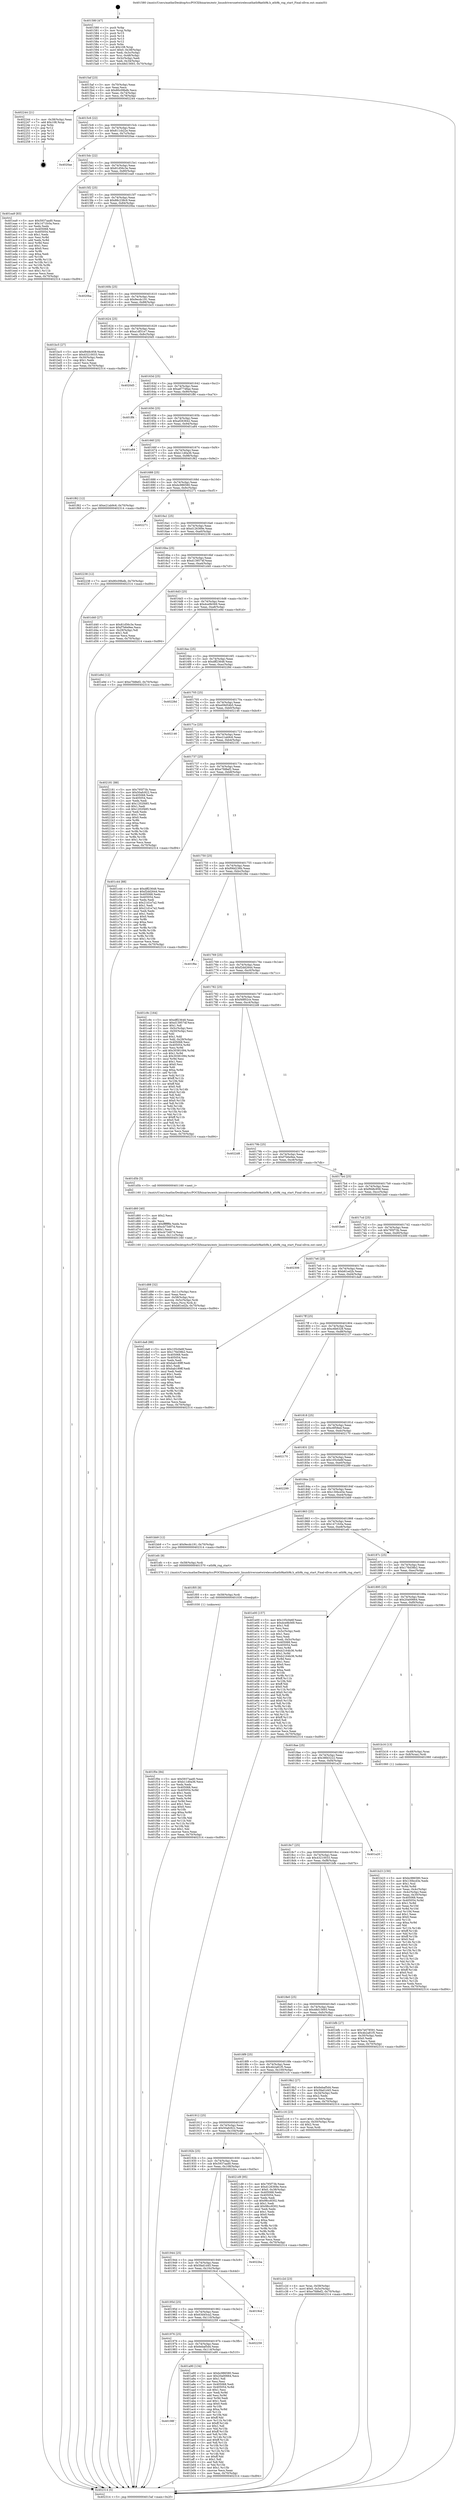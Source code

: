digraph "0x401580" {
  label = "0x401580 (/mnt/c/Users/mathe/Desktop/tcc/POCII/binaries/extr_linuxdriversnetwirelessathath9kath9k.h_ath9k_rng_start_Final-ollvm.out::main(0))"
  labelloc = "t"
  node[shape=record]

  Entry [label="",width=0.3,height=0.3,shape=circle,fillcolor=black,style=filled]
  "0x4015af" [label="{
     0x4015af [23]\l
     | [instrs]\l
     &nbsp;&nbsp;0x4015af \<+3\>: mov -0x70(%rbp),%eax\l
     &nbsp;&nbsp;0x4015b2 \<+2\>: mov %eax,%ecx\l
     &nbsp;&nbsp;0x4015b4 \<+6\>: sub $0x80c09bdb,%ecx\l
     &nbsp;&nbsp;0x4015ba \<+3\>: mov %eax,-0x74(%rbp)\l
     &nbsp;&nbsp;0x4015bd \<+3\>: mov %ecx,-0x78(%rbp)\l
     &nbsp;&nbsp;0x4015c0 \<+6\>: je 0000000000402244 \<main+0xcc4\>\l
  }"]
  "0x402244" [label="{
     0x402244 [21]\l
     | [instrs]\l
     &nbsp;&nbsp;0x402244 \<+3\>: mov -0x38(%rbp),%eax\l
     &nbsp;&nbsp;0x402247 \<+7\>: add $0x108,%rsp\l
     &nbsp;&nbsp;0x40224e \<+1\>: pop %rbx\l
     &nbsp;&nbsp;0x40224f \<+2\>: pop %r12\l
     &nbsp;&nbsp;0x402251 \<+2\>: pop %r13\l
     &nbsp;&nbsp;0x402253 \<+2\>: pop %r14\l
     &nbsp;&nbsp;0x402255 \<+2\>: pop %r15\l
     &nbsp;&nbsp;0x402257 \<+1\>: pop %rbp\l
     &nbsp;&nbsp;0x402258 \<+1\>: ret\l
  }"]
  "0x4015c6" [label="{
     0x4015c6 [22]\l
     | [instrs]\l
     &nbsp;&nbsp;0x4015c6 \<+5\>: jmp 00000000004015cb \<main+0x4b\>\l
     &nbsp;&nbsp;0x4015cb \<+3\>: mov -0x74(%rbp),%eax\l
     &nbsp;&nbsp;0x4015ce \<+5\>: sub $0x811cb22e,%eax\l
     &nbsp;&nbsp;0x4015d3 \<+3\>: mov %eax,-0x7c(%rbp)\l
     &nbsp;&nbsp;0x4015d6 \<+6\>: je 00000000004020ae \<main+0xb2e\>\l
  }"]
  Exit [label="",width=0.3,height=0.3,shape=circle,fillcolor=black,style=filled,peripheries=2]
  "0x4020ae" [label="{
     0x4020ae\l
  }", style=dashed]
  "0x4015dc" [label="{
     0x4015dc [22]\l
     | [instrs]\l
     &nbsp;&nbsp;0x4015dc \<+5\>: jmp 00000000004015e1 \<main+0x61\>\l
     &nbsp;&nbsp;0x4015e1 \<+3\>: mov -0x74(%rbp),%eax\l
     &nbsp;&nbsp;0x4015e4 \<+5\>: sub $0x81d56c3e,%eax\l
     &nbsp;&nbsp;0x4015e9 \<+3\>: mov %eax,-0x80(%rbp)\l
     &nbsp;&nbsp;0x4015ec \<+6\>: je 0000000000401ea9 \<main+0x929\>\l
  }"]
  "0x401f0e" [label="{
     0x401f0e [84]\l
     | [instrs]\l
     &nbsp;&nbsp;0x401f0e \<+5\>: mov $0x5937aad0,%eax\l
     &nbsp;&nbsp;0x401f13 \<+5\>: mov $0xb11d0a36,%ecx\l
     &nbsp;&nbsp;0x401f18 \<+2\>: xor %edx,%edx\l
     &nbsp;&nbsp;0x401f1a \<+7\>: mov 0x405068,%esi\l
     &nbsp;&nbsp;0x401f21 \<+8\>: mov 0x405054,%r8d\l
     &nbsp;&nbsp;0x401f29 \<+3\>: sub $0x1,%edx\l
     &nbsp;&nbsp;0x401f2c \<+3\>: mov %esi,%r9d\l
     &nbsp;&nbsp;0x401f2f \<+3\>: add %edx,%r9d\l
     &nbsp;&nbsp;0x401f32 \<+4\>: imul %r9d,%esi\l
     &nbsp;&nbsp;0x401f36 \<+3\>: and $0x1,%esi\l
     &nbsp;&nbsp;0x401f39 \<+3\>: cmp $0x0,%esi\l
     &nbsp;&nbsp;0x401f3c \<+4\>: sete %r10b\l
     &nbsp;&nbsp;0x401f40 \<+4\>: cmp $0xa,%r8d\l
     &nbsp;&nbsp;0x401f44 \<+4\>: setl %r11b\l
     &nbsp;&nbsp;0x401f48 \<+3\>: mov %r10b,%bl\l
     &nbsp;&nbsp;0x401f4b \<+3\>: and %r11b,%bl\l
     &nbsp;&nbsp;0x401f4e \<+3\>: xor %r11b,%r10b\l
     &nbsp;&nbsp;0x401f51 \<+3\>: or %r10b,%bl\l
     &nbsp;&nbsp;0x401f54 \<+3\>: test $0x1,%bl\l
     &nbsp;&nbsp;0x401f57 \<+3\>: cmovne %ecx,%eax\l
     &nbsp;&nbsp;0x401f5a \<+3\>: mov %eax,-0x70(%rbp)\l
     &nbsp;&nbsp;0x401f5d \<+5\>: jmp 0000000000402314 \<main+0xd94\>\l
  }"]
  "0x401ea9" [label="{
     0x401ea9 [83]\l
     | [instrs]\l
     &nbsp;&nbsp;0x401ea9 \<+5\>: mov $0x5937aad0,%eax\l
     &nbsp;&nbsp;0x401eae \<+5\>: mov $0x1471fc0a,%ecx\l
     &nbsp;&nbsp;0x401eb3 \<+2\>: xor %edx,%edx\l
     &nbsp;&nbsp;0x401eb5 \<+7\>: mov 0x405068,%esi\l
     &nbsp;&nbsp;0x401ebc \<+7\>: mov 0x405054,%edi\l
     &nbsp;&nbsp;0x401ec3 \<+3\>: sub $0x1,%edx\l
     &nbsp;&nbsp;0x401ec6 \<+3\>: mov %esi,%r8d\l
     &nbsp;&nbsp;0x401ec9 \<+3\>: add %edx,%r8d\l
     &nbsp;&nbsp;0x401ecc \<+4\>: imul %r8d,%esi\l
     &nbsp;&nbsp;0x401ed0 \<+3\>: and $0x1,%esi\l
     &nbsp;&nbsp;0x401ed3 \<+3\>: cmp $0x0,%esi\l
     &nbsp;&nbsp;0x401ed6 \<+4\>: sete %r9b\l
     &nbsp;&nbsp;0x401eda \<+3\>: cmp $0xa,%edi\l
     &nbsp;&nbsp;0x401edd \<+4\>: setl %r10b\l
     &nbsp;&nbsp;0x401ee1 \<+3\>: mov %r9b,%r11b\l
     &nbsp;&nbsp;0x401ee4 \<+3\>: and %r10b,%r11b\l
     &nbsp;&nbsp;0x401ee7 \<+3\>: xor %r10b,%r9b\l
     &nbsp;&nbsp;0x401eea \<+3\>: or %r9b,%r11b\l
     &nbsp;&nbsp;0x401eed \<+4\>: test $0x1,%r11b\l
     &nbsp;&nbsp;0x401ef1 \<+3\>: cmovne %ecx,%eax\l
     &nbsp;&nbsp;0x401ef4 \<+3\>: mov %eax,-0x70(%rbp)\l
     &nbsp;&nbsp;0x401ef7 \<+5\>: jmp 0000000000402314 \<main+0xd94\>\l
  }"]
  "0x4015f2" [label="{
     0x4015f2 [25]\l
     | [instrs]\l
     &nbsp;&nbsp;0x4015f2 \<+5\>: jmp 00000000004015f7 \<main+0x77\>\l
     &nbsp;&nbsp;0x4015f7 \<+3\>: mov -0x74(%rbp),%eax\l
     &nbsp;&nbsp;0x4015fa \<+5\>: sub $0x88c238c9,%eax\l
     &nbsp;&nbsp;0x4015ff \<+6\>: mov %eax,-0x84(%rbp)\l
     &nbsp;&nbsp;0x401605 \<+6\>: je 00000000004020ba \<main+0xb3a\>\l
  }"]
  "0x401f05" [label="{
     0x401f05 [9]\l
     | [instrs]\l
     &nbsp;&nbsp;0x401f05 \<+4\>: mov -0x58(%rbp),%rdi\l
     &nbsp;&nbsp;0x401f09 \<+5\>: call 0000000000401030 \<free@plt\>\l
     | [calls]\l
     &nbsp;&nbsp;0x401030 \{1\} (unknown)\l
  }"]
  "0x4020ba" [label="{
     0x4020ba\l
  }", style=dashed]
  "0x40160b" [label="{
     0x40160b [25]\l
     | [instrs]\l
     &nbsp;&nbsp;0x40160b \<+5\>: jmp 0000000000401610 \<main+0x90\>\l
     &nbsp;&nbsp;0x401610 \<+3\>: mov -0x74(%rbp),%eax\l
     &nbsp;&nbsp;0x401613 \<+5\>: sub $0x9ecdc191,%eax\l
     &nbsp;&nbsp;0x401618 \<+6\>: mov %eax,-0x88(%rbp)\l
     &nbsp;&nbsp;0x40161e \<+6\>: je 0000000000401bc5 \<main+0x645\>\l
  }"]
  "0x401d88" [label="{
     0x401d88 [32]\l
     | [instrs]\l
     &nbsp;&nbsp;0x401d88 \<+6\>: mov -0x11c(%rbp),%ecx\l
     &nbsp;&nbsp;0x401d8e \<+3\>: imul %eax,%ecx\l
     &nbsp;&nbsp;0x401d91 \<+4\>: mov -0x58(%rbp),%rsi\l
     &nbsp;&nbsp;0x401d95 \<+4\>: movslq -0x5c(%rbp),%rdi\l
     &nbsp;&nbsp;0x401d99 \<+3\>: mov %ecx,(%rsi,%rdi,4)\l
     &nbsp;&nbsp;0x401d9c \<+7\>: movl $0xb81ed2b,-0x70(%rbp)\l
     &nbsp;&nbsp;0x401da3 \<+5\>: jmp 0000000000402314 \<main+0xd94\>\l
  }"]
  "0x401bc5" [label="{
     0x401bc5 [27]\l
     | [instrs]\l
     &nbsp;&nbsp;0x401bc5 \<+5\>: mov $0xf948c958,%eax\l
     &nbsp;&nbsp;0x401bca \<+5\>: mov $0x43210033,%ecx\l
     &nbsp;&nbsp;0x401bcf \<+3\>: mov -0x30(%rbp),%edx\l
     &nbsp;&nbsp;0x401bd2 \<+3\>: cmp $0x1,%edx\l
     &nbsp;&nbsp;0x401bd5 \<+3\>: cmovl %ecx,%eax\l
     &nbsp;&nbsp;0x401bd8 \<+3\>: mov %eax,-0x70(%rbp)\l
     &nbsp;&nbsp;0x401bdb \<+5\>: jmp 0000000000402314 \<main+0xd94\>\l
  }"]
  "0x401624" [label="{
     0x401624 [25]\l
     | [instrs]\l
     &nbsp;&nbsp;0x401624 \<+5\>: jmp 0000000000401629 \<main+0xa9\>\l
     &nbsp;&nbsp;0x401629 \<+3\>: mov -0x74(%rbp),%eax\l
     &nbsp;&nbsp;0x40162c \<+5\>: sub $0xa1df31e7,%eax\l
     &nbsp;&nbsp;0x401631 \<+6\>: mov %eax,-0x8c(%rbp)\l
     &nbsp;&nbsp;0x401637 \<+6\>: je 00000000004020d5 \<main+0xb55\>\l
  }"]
  "0x401d60" [label="{
     0x401d60 [40]\l
     | [instrs]\l
     &nbsp;&nbsp;0x401d60 \<+5\>: mov $0x2,%ecx\l
     &nbsp;&nbsp;0x401d65 \<+1\>: cltd\l
     &nbsp;&nbsp;0x401d66 \<+2\>: idiv %ecx\l
     &nbsp;&nbsp;0x401d68 \<+6\>: imul $0xfffffffe,%edx,%ecx\l
     &nbsp;&nbsp;0x401d6e \<+6\>: sub $0xcb73d07d,%ecx\l
     &nbsp;&nbsp;0x401d74 \<+3\>: add $0x1,%ecx\l
     &nbsp;&nbsp;0x401d77 \<+6\>: add $0xcb73d07d,%ecx\l
     &nbsp;&nbsp;0x401d7d \<+6\>: mov %ecx,-0x11c(%rbp)\l
     &nbsp;&nbsp;0x401d83 \<+5\>: call 0000000000401160 \<next_i\>\l
     | [calls]\l
     &nbsp;&nbsp;0x401160 \{1\} (/mnt/c/Users/mathe/Desktop/tcc/POCII/binaries/extr_linuxdriversnetwirelessathath9kath9k.h_ath9k_rng_start_Final-ollvm.out::next_i)\l
  }"]
  "0x4020d5" [label="{
     0x4020d5\l
  }", style=dashed]
  "0x40163d" [label="{
     0x40163d [25]\l
     | [instrs]\l
     &nbsp;&nbsp;0x40163d \<+5\>: jmp 0000000000401642 \<main+0xc2\>\l
     &nbsp;&nbsp;0x401642 \<+3\>: mov -0x74(%rbp),%eax\l
     &nbsp;&nbsp;0x401645 \<+5\>: sub $0xa87748ae,%eax\l
     &nbsp;&nbsp;0x40164a \<+6\>: mov %eax,-0x90(%rbp)\l
     &nbsp;&nbsp;0x401650 \<+6\>: je 0000000000401ff4 \<main+0xa74\>\l
  }"]
  "0x401c2d" [label="{
     0x401c2d [23]\l
     | [instrs]\l
     &nbsp;&nbsp;0x401c2d \<+4\>: mov %rax,-0x58(%rbp)\l
     &nbsp;&nbsp;0x401c31 \<+7\>: movl $0x0,-0x5c(%rbp)\l
     &nbsp;&nbsp;0x401c38 \<+7\>: movl $0xe7fd8ef2,-0x70(%rbp)\l
     &nbsp;&nbsp;0x401c3f \<+5\>: jmp 0000000000402314 \<main+0xd94\>\l
  }"]
  "0x401ff4" [label="{
     0x401ff4\l
  }", style=dashed]
  "0x401656" [label="{
     0x401656 [25]\l
     | [instrs]\l
     &nbsp;&nbsp;0x401656 \<+5\>: jmp 000000000040165b \<main+0xdb\>\l
     &nbsp;&nbsp;0x40165b \<+3\>: mov -0x74(%rbp),%eax\l
     &nbsp;&nbsp;0x40165e \<+5\>: sub $0xaf263642,%eax\l
     &nbsp;&nbsp;0x401663 \<+6\>: mov %eax,-0x94(%rbp)\l
     &nbsp;&nbsp;0x401669 \<+6\>: je 0000000000401a84 \<main+0x504\>\l
  }"]
  "0x401b23" [label="{
     0x401b23 [150]\l
     | [instrs]\l
     &nbsp;&nbsp;0x401b23 \<+5\>: mov $0xbc986580,%ecx\l
     &nbsp;&nbsp;0x401b28 \<+5\>: mov $0x130bcd3e,%edx\l
     &nbsp;&nbsp;0x401b2d \<+3\>: mov $0x1,%sil\l
     &nbsp;&nbsp;0x401b30 \<+3\>: xor %r8d,%r8d\l
     &nbsp;&nbsp;0x401b33 \<+3\>: mov %eax,-0x4c(%rbp)\l
     &nbsp;&nbsp;0x401b36 \<+3\>: mov -0x4c(%rbp),%eax\l
     &nbsp;&nbsp;0x401b39 \<+3\>: mov %eax,-0x30(%rbp)\l
     &nbsp;&nbsp;0x401b3c \<+7\>: mov 0x405068,%eax\l
     &nbsp;&nbsp;0x401b43 \<+8\>: mov 0x405054,%r9d\l
     &nbsp;&nbsp;0x401b4b \<+4\>: sub $0x1,%r8d\l
     &nbsp;&nbsp;0x401b4f \<+3\>: mov %eax,%r10d\l
     &nbsp;&nbsp;0x401b52 \<+3\>: add %r8d,%r10d\l
     &nbsp;&nbsp;0x401b55 \<+4\>: imul %r10d,%eax\l
     &nbsp;&nbsp;0x401b59 \<+3\>: and $0x1,%eax\l
     &nbsp;&nbsp;0x401b5c \<+3\>: cmp $0x0,%eax\l
     &nbsp;&nbsp;0x401b5f \<+4\>: sete %r11b\l
     &nbsp;&nbsp;0x401b63 \<+4\>: cmp $0xa,%r9d\l
     &nbsp;&nbsp;0x401b67 \<+3\>: setl %bl\l
     &nbsp;&nbsp;0x401b6a \<+3\>: mov %r11b,%r14b\l
     &nbsp;&nbsp;0x401b6d \<+4\>: xor $0xff,%r14b\l
     &nbsp;&nbsp;0x401b71 \<+3\>: mov %bl,%r15b\l
     &nbsp;&nbsp;0x401b74 \<+4\>: xor $0xff,%r15b\l
     &nbsp;&nbsp;0x401b78 \<+4\>: xor $0x0,%sil\l
     &nbsp;&nbsp;0x401b7c \<+3\>: mov %r14b,%r12b\l
     &nbsp;&nbsp;0x401b7f \<+4\>: and $0x0,%r12b\l
     &nbsp;&nbsp;0x401b83 \<+3\>: and %sil,%r11b\l
     &nbsp;&nbsp;0x401b86 \<+3\>: mov %r15b,%r13b\l
     &nbsp;&nbsp;0x401b89 \<+4\>: and $0x0,%r13b\l
     &nbsp;&nbsp;0x401b8d \<+3\>: and %sil,%bl\l
     &nbsp;&nbsp;0x401b90 \<+3\>: or %r11b,%r12b\l
     &nbsp;&nbsp;0x401b93 \<+3\>: or %bl,%r13b\l
     &nbsp;&nbsp;0x401b96 \<+3\>: xor %r13b,%r12b\l
     &nbsp;&nbsp;0x401b99 \<+3\>: or %r15b,%r14b\l
     &nbsp;&nbsp;0x401b9c \<+4\>: xor $0xff,%r14b\l
     &nbsp;&nbsp;0x401ba0 \<+4\>: or $0x0,%sil\l
     &nbsp;&nbsp;0x401ba4 \<+3\>: and %sil,%r14b\l
     &nbsp;&nbsp;0x401ba7 \<+3\>: or %r14b,%r12b\l
     &nbsp;&nbsp;0x401baa \<+4\>: test $0x1,%r12b\l
     &nbsp;&nbsp;0x401bae \<+3\>: cmovne %edx,%ecx\l
     &nbsp;&nbsp;0x401bb1 \<+3\>: mov %ecx,-0x70(%rbp)\l
     &nbsp;&nbsp;0x401bb4 \<+5\>: jmp 0000000000402314 \<main+0xd94\>\l
  }"]
  "0x401a84" [label="{
     0x401a84\l
  }", style=dashed]
  "0x40166f" [label="{
     0x40166f [25]\l
     | [instrs]\l
     &nbsp;&nbsp;0x40166f \<+5\>: jmp 0000000000401674 \<main+0xf4\>\l
     &nbsp;&nbsp;0x401674 \<+3\>: mov -0x74(%rbp),%eax\l
     &nbsp;&nbsp;0x401677 \<+5\>: sub $0xb11d0a36,%eax\l
     &nbsp;&nbsp;0x40167c \<+6\>: mov %eax,-0x98(%rbp)\l
     &nbsp;&nbsp;0x401682 \<+6\>: je 0000000000401f62 \<main+0x9e2\>\l
  }"]
  "0x40198f" [label="{
     0x40198f\l
  }", style=dashed]
  "0x401f62" [label="{
     0x401f62 [12]\l
     | [instrs]\l
     &nbsp;&nbsp;0x401f62 \<+7\>: movl $0xe21ab9c6,-0x70(%rbp)\l
     &nbsp;&nbsp;0x401f69 \<+5\>: jmp 0000000000402314 \<main+0xd94\>\l
  }"]
  "0x401688" [label="{
     0x401688 [25]\l
     | [instrs]\l
     &nbsp;&nbsp;0x401688 \<+5\>: jmp 000000000040168d \<main+0x10d\>\l
     &nbsp;&nbsp;0x40168d \<+3\>: mov -0x74(%rbp),%eax\l
     &nbsp;&nbsp;0x401690 \<+5\>: sub $0xbc986580,%eax\l
     &nbsp;&nbsp;0x401695 \<+6\>: mov %eax,-0x9c(%rbp)\l
     &nbsp;&nbsp;0x40169b \<+6\>: je 0000000000402271 \<main+0xcf1\>\l
  }"]
  "0x401a90" [label="{
     0x401a90 [134]\l
     | [instrs]\l
     &nbsp;&nbsp;0x401a90 \<+5\>: mov $0xbc986580,%eax\l
     &nbsp;&nbsp;0x401a95 \<+5\>: mov $0x20a00664,%ecx\l
     &nbsp;&nbsp;0x401a9a \<+2\>: mov $0x1,%dl\l
     &nbsp;&nbsp;0x401a9c \<+2\>: xor %esi,%esi\l
     &nbsp;&nbsp;0x401a9e \<+7\>: mov 0x405068,%edi\l
     &nbsp;&nbsp;0x401aa5 \<+8\>: mov 0x405054,%r8d\l
     &nbsp;&nbsp;0x401aad \<+3\>: sub $0x1,%esi\l
     &nbsp;&nbsp;0x401ab0 \<+3\>: mov %edi,%r9d\l
     &nbsp;&nbsp;0x401ab3 \<+3\>: add %esi,%r9d\l
     &nbsp;&nbsp;0x401ab6 \<+4\>: imul %r9d,%edi\l
     &nbsp;&nbsp;0x401aba \<+3\>: and $0x1,%edi\l
     &nbsp;&nbsp;0x401abd \<+3\>: cmp $0x0,%edi\l
     &nbsp;&nbsp;0x401ac0 \<+4\>: sete %r10b\l
     &nbsp;&nbsp;0x401ac4 \<+4\>: cmp $0xa,%r8d\l
     &nbsp;&nbsp;0x401ac8 \<+4\>: setl %r11b\l
     &nbsp;&nbsp;0x401acc \<+3\>: mov %r10b,%bl\l
     &nbsp;&nbsp;0x401acf \<+3\>: xor $0xff,%bl\l
     &nbsp;&nbsp;0x401ad2 \<+3\>: mov %r11b,%r14b\l
     &nbsp;&nbsp;0x401ad5 \<+4\>: xor $0xff,%r14b\l
     &nbsp;&nbsp;0x401ad9 \<+3\>: xor $0x1,%dl\l
     &nbsp;&nbsp;0x401adc \<+3\>: mov %bl,%r15b\l
     &nbsp;&nbsp;0x401adf \<+4\>: and $0xff,%r15b\l
     &nbsp;&nbsp;0x401ae3 \<+3\>: and %dl,%r10b\l
     &nbsp;&nbsp;0x401ae6 \<+3\>: mov %r14b,%r12b\l
     &nbsp;&nbsp;0x401ae9 \<+4\>: and $0xff,%r12b\l
     &nbsp;&nbsp;0x401aed \<+3\>: and %dl,%r11b\l
     &nbsp;&nbsp;0x401af0 \<+3\>: or %r10b,%r15b\l
     &nbsp;&nbsp;0x401af3 \<+3\>: or %r11b,%r12b\l
     &nbsp;&nbsp;0x401af6 \<+3\>: xor %r12b,%r15b\l
     &nbsp;&nbsp;0x401af9 \<+3\>: or %r14b,%bl\l
     &nbsp;&nbsp;0x401afc \<+3\>: xor $0xff,%bl\l
     &nbsp;&nbsp;0x401aff \<+3\>: or $0x1,%dl\l
     &nbsp;&nbsp;0x401b02 \<+2\>: and %dl,%bl\l
     &nbsp;&nbsp;0x401b04 \<+3\>: or %bl,%r15b\l
     &nbsp;&nbsp;0x401b07 \<+4\>: test $0x1,%r15b\l
     &nbsp;&nbsp;0x401b0b \<+3\>: cmovne %ecx,%eax\l
     &nbsp;&nbsp;0x401b0e \<+3\>: mov %eax,-0x70(%rbp)\l
     &nbsp;&nbsp;0x401b11 \<+5\>: jmp 0000000000402314 \<main+0xd94\>\l
  }"]
  "0x402271" [label="{
     0x402271\l
  }", style=dashed]
  "0x4016a1" [label="{
     0x4016a1 [25]\l
     | [instrs]\l
     &nbsp;&nbsp;0x4016a1 \<+5\>: jmp 00000000004016a6 \<main+0x126\>\l
     &nbsp;&nbsp;0x4016a6 \<+3\>: mov -0x74(%rbp),%eax\l
     &nbsp;&nbsp;0x4016a9 \<+5\>: sub $0xd126369e,%eax\l
     &nbsp;&nbsp;0x4016ae \<+6\>: mov %eax,-0xa0(%rbp)\l
     &nbsp;&nbsp;0x4016b4 \<+6\>: je 0000000000402238 \<main+0xcb8\>\l
  }"]
  "0x401976" [label="{
     0x401976 [25]\l
     | [instrs]\l
     &nbsp;&nbsp;0x401976 \<+5\>: jmp 000000000040197b \<main+0x3fb\>\l
     &nbsp;&nbsp;0x40197b \<+3\>: mov -0x74(%rbp),%eax\l
     &nbsp;&nbsp;0x40197e \<+5\>: sub $0x6ebaf5d4,%eax\l
     &nbsp;&nbsp;0x401983 \<+6\>: mov %eax,-0x114(%rbp)\l
     &nbsp;&nbsp;0x401989 \<+6\>: je 0000000000401a90 \<main+0x510\>\l
  }"]
  "0x402238" [label="{
     0x402238 [12]\l
     | [instrs]\l
     &nbsp;&nbsp;0x402238 \<+7\>: movl $0x80c09bdb,-0x70(%rbp)\l
     &nbsp;&nbsp;0x40223f \<+5\>: jmp 0000000000402314 \<main+0xd94\>\l
  }"]
  "0x4016ba" [label="{
     0x4016ba [25]\l
     | [instrs]\l
     &nbsp;&nbsp;0x4016ba \<+5\>: jmp 00000000004016bf \<main+0x13f\>\l
     &nbsp;&nbsp;0x4016bf \<+3\>: mov -0x74(%rbp),%eax\l
     &nbsp;&nbsp;0x4016c2 \<+5\>: sub $0xd139574f,%eax\l
     &nbsp;&nbsp;0x4016c7 \<+6\>: mov %eax,-0xa4(%rbp)\l
     &nbsp;&nbsp;0x4016cd \<+6\>: je 0000000000401d40 \<main+0x7c0\>\l
  }"]
  "0x402259" [label="{
     0x402259\l
  }", style=dashed]
  "0x401d40" [label="{
     0x401d40 [27]\l
     | [instrs]\l
     &nbsp;&nbsp;0x401d40 \<+5\>: mov $0x81d56c3e,%eax\l
     &nbsp;&nbsp;0x401d45 \<+5\>: mov $0xf7b6e9ee,%ecx\l
     &nbsp;&nbsp;0x401d4a \<+3\>: mov -0x29(%rbp),%dl\l
     &nbsp;&nbsp;0x401d4d \<+3\>: test $0x1,%dl\l
     &nbsp;&nbsp;0x401d50 \<+3\>: cmovne %ecx,%eax\l
     &nbsp;&nbsp;0x401d53 \<+3\>: mov %eax,-0x70(%rbp)\l
     &nbsp;&nbsp;0x401d56 \<+5\>: jmp 0000000000402314 \<main+0xd94\>\l
  }"]
  "0x4016d3" [label="{
     0x4016d3 [25]\l
     | [instrs]\l
     &nbsp;&nbsp;0x4016d3 \<+5\>: jmp 00000000004016d8 \<main+0x158\>\l
     &nbsp;&nbsp;0x4016d8 \<+3\>: mov -0x74(%rbp),%eax\l
     &nbsp;&nbsp;0x4016db \<+5\>: sub $0xdce9b569,%eax\l
     &nbsp;&nbsp;0x4016e0 \<+6\>: mov %eax,-0xa8(%rbp)\l
     &nbsp;&nbsp;0x4016e6 \<+6\>: je 0000000000401e9d \<main+0x91d\>\l
  }"]
  "0x40195d" [label="{
     0x40195d [25]\l
     | [instrs]\l
     &nbsp;&nbsp;0x40195d \<+5\>: jmp 0000000000401962 \<main+0x3e2\>\l
     &nbsp;&nbsp;0x401962 \<+3\>: mov -0x74(%rbp),%eax\l
     &nbsp;&nbsp;0x401965 \<+5\>: sub $0x63d45ca2,%eax\l
     &nbsp;&nbsp;0x40196a \<+6\>: mov %eax,-0x110(%rbp)\l
     &nbsp;&nbsp;0x401970 \<+6\>: je 0000000000402259 \<main+0xcd9\>\l
  }"]
  "0x401e9d" [label="{
     0x401e9d [12]\l
     | [instrs]\l
     &nbsp;&nbsp;0x401e9d \<+7\>: movl $0xe7fd8ef2,-0x70(%rbp)\l
     &nbsp;&nbsp;0x401ea4 \<+5\>: jmp 0000000000402314 \<main+0xd94\>\l
  }"]
  "0x4016ec" [label="{
     0x4016ec [25]\l
     | [instrs]\l
     &nbsp;&nbsp;0x4016ec \<+5\>: jmp 00000000004016f1 \<main+0x171\>\l
     &nbsp;&nbsp;0x4016f1 \<+3\>: mov -0x74(%rbp),%eax\l
     &nbsp;&nbsp;0x4016f4 \<+5\>: sub $0xdff23648,%eax\l
     &nbsp;&nbsp;0x4016f9 \<+6\>: mov %eax,-0xac(%rbp)\l
     &nbsp;&nbsp;0x4016ff \<+6\>: je 000000000040228d \<main+0xd0d\>\l
  }"]
  "0x4019cd" [label="{
     0x4019cd\l
  }", style=dashed]
  "0x40228d" [label="{
     0x40228d\l
  }", style=dashed]
  "0x401705" [label="{
     0x401705 [25]\l
     | [instrs]\l
     &nbsp;&nbsp;0x401705 \<+5\>: jmp 000000000040170a \<main+0x18a\>\l
     &nbsp;&nbsp;0x40170a \<+3\>: mov -0x74(%rbp),%eax\l
     &nbsp;&nbsp;0x40170d \<+5\>: sub $0xe09d54b5,%eax\l
     &nbsp;&nbsp;0x401712 \<+6\>: mov %eax,-0xb0(%rbp)\l
     &nbsp;&nbsp;0x401718 \<+6\>: je 0000000000402146 \<main+0xbc6\>\l
  }"]
  "0x401944" [label="{
     0x401944 [25]\l
     | [instrs]\l
     &nbsp;&nbsp;0x401944 \<+5\>: jmp 0000000000401949 \<main+0x3c9\>\l
     &nbsp;&nbsp;0x401949 \<+3\>: mov -0x74(%rbp),%eax\l
     &nbsp;&nbsp;0x40194c \<+5\>: sub $0x5fad1d45,%eax\l
     &nbsp;&nbsp;0x401951 \<+6\>: mov %eax,-0x10c(%rbp)\l
     &nbsp;&nbsp;0x401957 \<+6\>: je 00000000004019cd \<main+0x44d\>\l
  }"]
  "0x402146" [label="{
     0x402146\l
  }", style=dashed]
  "0x40171e" [label="{
     0x40171e [25]\l
     | [instrs]\l
     &nbsp;&nbsp;0x40171e \<+5\>: jmp 0000000000401723 \<main+0x1a3\>\l
     &nbsp;&nbsp;0x401723 \<+3\>: mov -0x74(%rbp),%eax\l
     &nbsp;&nbsp;0x401726 \<+5\>: sub $0xe21ab9c6,%eax\l
     &nbsp;&nbsp;0x40172b \<+6\>: mov %eax,-0xb4(%rbp)\l
     &nbsp;&nbsp;0x401731 \<+6\>: je 0000000000402181 \<main+0xc01\>\l
  }"]
  "0x4022ba" [label="{
     0x4022ba\l
  }", style=dashed]
  "0x402181" [label="{
     0x402181 [88]\l
     | [instrs]\l
     &nbsp;&nbsp;0x402181 \<+5\>: mov $0x795f73b,%eax\l
     &nbsp;&nbsp;0x402186 \<+5\>: mov $0x50afc922,%ecx\l
     &nbsp;&nbsp;0x40218b \<+7\>: mov 0x405068,%edx\l
     &nbsp;&nbsp;0x402192 \<+7\>: mov 0x405054,%esi\l
     &nbsp;&nbsp;0x402199 \<+2\>: mov %edx,%edi\l
     &nbsp;&nbsp;0x40219b \<+6\>: add $0x1202f485,%edi\l
     &nbsp;&nbsp;0x4021a1 \<+3\>: sub $0x1,%edi\l
     &nbsp;&nbsp;0x4021a4 \<+6\>: sub $0x1202f485,%edi\l
     &nbsp;&nbsp;0x4021aa \<+3\>: imul %edi,%edx\l
     &nbsp;&nbsp;0x4021ad \<+3\>: and $0x1,%edx\l
     &nbsp;&nbsp;0x4021b0 \<+3\>: cmp $0x0,%edx\l
     &nbsp;&nbsp;0x4021b3 \<+4\>: sete %r8b\l
     &nbsp;&nbsp;0x4021b7 \<+3\>: cmp $0xa,%esi\l
     &nbsp;&nbsp;0x4021ba \<+4\>: setl %r9b\l
     &nbsp;&nbsp;0x4021be \<+3\>: mov %r8b,%r10b\l
     &nbsp;&nbsp;0x4021c1 \<+3\>: and %r9b,%r10b\l
     &nbsp;&nbsp;0x4021c4 \<+3\>: xor %r9b,%r8b\l
     &nbsp;&nbsp;0x4021c7 \<+3\>: or %r8b,%r10b\l
     &nbsp;&nbsp;0x4021ca \<+4\>: test $0x1,%r10b\l
     &nbsp;&nbsp;0x4021ce \<+3\>: cmovne %ecx,%eax\l
     &nbsp;&nbsp;0x4021d1 \<+3\>: mov %eax,-0x70(%rbp)\l
     &nbsp;&nbsp;0x4021d4 \<+5\>: jmp 0000000000402314 \<main+0xd94\>\l
  }"]
  "0x401737" [label="{
     0x401737 [25]\l
     | [instrs]\l
     &nbsp;&nbsp;0x401737 \<+5\>: jmp 000000000040173c \<main+0x1bc\>\l
     &nbsp;&nbsp;0x40173c \<+3\>: mov -0x74(%rbp),%eax\l
     &nbsp;&nbsp;0x40173f \<+5\>: sub $0xe7fd8ef2,%eax\l
     &nbsp;&nbsp;0x401744 \<+6\>: mov %eax,-0xb8(%rbp)\l
     &nbsp;&nbsp;0x40174a \<+6\>: je 0000000000401c44 \<main+0x6c4\>\l
  }"]
  "0x40192b" [label="{
     0x40192b [25]\l
     | [instrs]\l
     &nbsp;&nbsp;0x40192b \<+5\>: jmp 0000000000401930 \<main+0x3b0\>\l
     &nbsp;&nbsp;0x401930 \<+3\>: mov -0x74(%rbp),%eax\l
     &nbsp;&nbsp;0x401933 \<+5\>: sub $0x5937aad0,%eax\l
     &nbsp;&nbsp;0x401938 \<+6\>: mov %eax,-0x108(%rbp)\l
     &nbsp;&nbsp;0x40193e \<+6\>: je 00000000004022ba \<main+0xd3a\>\l
  }"]
  "0x401c44" [label="{
     0x401c44 [88]\l
     | [instrs]\l
     &nbsp;&nbsp;0x401c44 \<+5\>: mov $0xdff23648,%eax\l
     &nbsp;&nbsp;0x401c49 \<+5\>: mov $0xf2dd2644,%ecx\l
     &nbsp;&nbsp;0x401c4e \<+7\>: mov 0x405068,%edx\l
     &nbsp;&nbsp;0x401c55 \<+7\>: mov 0x405054,%esi\l
     &nbsp;&nbsp;0x401c5c \<+2\>: mov %edx,%edi\l
     &nbsp;&nbsp;0x401c5e \<+6\>: sub $0x21d1e7a2,%edi\l
     &nbsp;&nbsp;0x401c64 \<+3\>: sub $0x1,%edi\l
     &nbsp;&nbsp;0x401c67 \<+6\>: add $0x21d1e7a2,%edi\l
     &nbsp;&nbsp;0x401c6d \<+3\>: imul %edi,%edx\l
     &nbsp;&nbsp;0x401c70 \<+3\>: and $0x1,%edx\l
     &nbsp;&nbsp;0x401c73 \<+3\>: cmp $0x0,%edx\l
     &nbsp;&nbsp;0x401c76 \<+4\>: sete %r8b\l
     &nbsp;&nbsp;0x401c7a \<+3\>: cmp $0xa,%esi\l
     &nbsp;&nbsp;0x401c7d \<+4\>: setl %r9b\l
     &nbsp;&nbsp;0x401c81 \<+3\>: mov %r8b,%r10b\l
     &nbsp;&nbsp;0x401c84 \<+3\>: and %r9b,%r10b\l
     &nbsp;&nbsp;0x401c87 \<+3\>: xor %r9b,%r8b\l
     &nbsp;&nbsp;0x401c8a \<+3\>: or %r8b,%r10b\l
     &nbsp;&nbsp;0x401c8d \<+4\>: test $0x1,%r10b\l
     &nbsp;&nbsp;0x401c91 \<+3\>: cmovne %ecx,%eax\l
     &nbsp;&nbsp;0x401c94 \<+3\>: mov %eax,-0x70(%rbp)\l
     &nbsp;&nbsp;0x401c97 \<+5\>: jmp 0000000000402314 \<main+0xd94\>\l
  }"]
  "0x401750" [label="{
     0x401750 [25]\l
     | [instrs]\l
     &nbsp;&nbsp;0x401750 \<+5\>: jmp 0000000000401755 \<main+0x1d5\>\l
     &nbsp;&nbsp;0x401755 \<+3\>: mov -0x74(%rbp),%eax\l
     &nbsp;&nbsp;0x401758 \<+5\>: sub $0xf06d236b,%eax\l
     &nbsp;&nbsp;0x40175d \<+6\>: mov %eax,-0xbc(%rbp)\l
     &nbsp;&nbsp;0x401763 \<+6\>: je 0000000000401f6e \<main+0x9ee\>\l
  }"]
  "0x4021d9" [label="{
     0x4021d9 [95]\l
     | [instrs]\l
     &nbsp;&nbsp;0x4021d9 \<+5\>: mov $0x795f73b,%eax\l
     &nbsp;&nbsp;0x4021de \<+5\>: mov $0xd126369e,%ecx\l
     &nbsp;&nbsp;0x4021e3 \<+7\>: movl $0x0,-0x38(%rbp)\l
     &nbsp;&nbsp;0x4021ea \<+7\>: mov 0x405068,%edx\l
     &nbsp;&nbsp;0x4021f1 \<+7\>: mov 0x405054,%esi\l
     &nbsp;&nbsp;0x4021f8 \<+2\>: mov %edx,%edi\l
     &nbsp;&nbsp;0x4021fa \<+6\>: sub $0x98cc8302,%edi\l
     &nbsp;&nbsp;0x402200 \<+3\>: sub $0x1,%edi\l
     &nbsp;&nbsp;0x402203 \<+6\>: add $0x98cc8302,%edi\l
     &nbsp;&nbsp;0x402209 \<+3\>: imul %edi,%edx\l
     &nbsp;&nbsp;0x40220c \<+3\>: and $0x1,%edx\l
     &nbsp;&nbsp;0x40220f \<+3\>: cmp $0x0,%edx\l
     &nbsp;&nbsp;0x402212 \<+4\>: sete %r8b\l
     &nbsp;&nbsp;0x402216 \<+3\>: cmp $0xa,%esi\l
     &nbsp;&nbsp;0x402219 \<+4\>: setl %r9b\l
     &nbsp;&nbsp;0x40221d \<+3\>: mov %r8b,%r10b\l
     &nbsp;&nbsp;0x402220 \<+3\>: and %r9b,%r10b\l
     &nbsp;&nbsp;0x402223 \<+3\>: xor %r9b,%r8b\l
     &nbsp;&nbsp;0x402226 \<+3\>: or %r8b,%r10b\l
     &nbsp;&nbsp;0x402229 \<+4\>: test $0x1,%r10b\l
     &nbsp;&nbsp;0x40222d \<+3\>: cmovne %ecx,%eax\l
     &nbsp;&nbsp;0x402230 \<+3\>: mov %eax,-0x70(%rbp)\l
     &nbsp;&nbsp;0x402233 \<+5\>: jmp 0000000000402314 \<main+0xd94\>\l
  }"]
  "0x401f6e" [label="{
     0x401f6e\l
  }", style=dashed]
  "0x401769" [label="{
     0x401769 [25]\l
     | [instrs]\l
     &nbsp;&nbsp;0x401769 \<+5\>: jmp 000000000040176e \<main+0x1ee\>\l
     &nbsp;&nbsp;0x40176e \<+3\>: mov -0x74(%rbp),%eax\l
     &nbsp;&nbsp;0x401771 \<+5\>: sub $0xf2dd2644,%eax\l
     &nbsp;&nbsp;0x401776 \<+6\>: mov %eax,-0xc0(%rbp)\l
     &nbsp;&nbsp;0x40177c \<+6\>: je 0000000000401c9c \<main+0x71c\>\l
  }"]
  "0x401912" [label="{
     0x401912 [25]\l
     | [instrs]\l
     &nbsp;&nbsp;0x401912 \<+5\>: jmp 0000000000401917 \<main+0x397\>\l
     &nbsp;&nbsp;0x401917 \<+3\>: mov -0x74(%rbp),%eax\l
     &nbsp;&nbsp;0x40191a \<+5\>: sub $0x50afc922,%eax\l
     &nbsp;&nbsp;0x40191f \<+6\>: mov %eax,-0x104(%rbp)\l
     &nbsp;&nbsp;0x401925 \<+6\>: je 00000000004021d9 \<main+0xc59\>\l
  }"]
  "0x401c9c" [label="{
     0x401c9c [164]\l
     | [instrs]\l
     &nbsp;&nbsp;0x401c9c \<+5\>: mov $0xdff23648,%eax\l
     &nbsp;&nbsp;0x401ca1 \<+5\>: mov $0xd139574f,%ecx\l
     &nbsp;&nbsp;0x401ca6 \<+2\>: mov $0x1,%dl\l
     &nbsp;&nbsp;0x401ca8 \<+3\>: mov -0x5c(%rbp),%esi\l
     &nbsp;&nbsp;0x401cab \<+3\>: cmp -0x50(%rbp),%esi\l
     &nbsp;&nbsp;0x401cae \<+4\>: setl %dil\l
     &nbsp;&nbsp;0x401cb2 \<+4\>: and $0x1,%dil\l
     &nbsp;&nbsp;0x401cb6 \<+4\>: mov %dil,-0x29(%rbp)\l
     &nbsp;&nbsp;0x401cba \<+7\>: mov 0x405068,%esi\l
     &nbsp;&nbsp;0x401cc1 \<+8\>: mov 0x405054,%r8d\l
     &nbsp;&nbsp;0x401cc9 \<+3\>: mov %esi,%r9d\l
     &nbsp;&nbsp;0x401ccc \<+7\>: add $0x30381094,%r9d\l
     &nbsp;&nbsp;0x401cd3 \<+4\>: sub $0x1,%r9d\l
     &nbsp;&nbsp;0x401cd7 \<+7\>: sub $0x30381094,%r9d\l
     &nbsp;&nbsp;0x401cde \<+4\>: imul %r9d,%esi\l
     &nbsp;&nbsp;0x401ce2 \<+3\>: and $0x1,%esi\l
     &nbsp;&nbsp;0x401ce5 \<+3\>: cmp $0x0,%esi\l
     &nbsp;&nbsp;0x401ce8 \<+4\>: sete %dil\l
     &nbsp;&nbsp;0x401cec \<+4\>: cmp $0xa,%r8d\l
     &nbsp;&nbsp;0x401cf0 \<+4\>: setl %r10b\l
     &nbsp;&nbsp;0x401cf4 \<+3\>: mov %dil,%r11b\l
     &nbsp;&nbsp;0x401cf7 \<+4\>: xor $0xff,%r11b\l
     &nbsp;&nbsp;0x401cfb \<+3\>: mov %r10b,%bl\l
     &nbsp;&nbsp;0x401cfe \<+3\>: xor $0xff,%bl\l
     &nbsp;&nbsp;0x401d01 \<+3\>: xor $0x0,%dl\l
     &nbsp;&nbsp;0x401d04 \<+3\>: mov %r11b,%r14b\l
     &nbsp;&nbsp;0x401d07 \<+4\>: and $0x0,%r14b\l
     &nbsp;&nbsp;0x401d0b \<+3\>: and %dl,%dil\l
     &nbsp;&nbsp;0x401d0e \<+3\>: mov %bl,%r15b\l
     &nbsp;&nbsp;0x401d11 \<+4\>: and $0x0,%r15b\l
     &nbsp;&nbsp;0x401d15 \<+3\>: and %dl,%r10b\l
     &nbsp;&nbsp;0x401d18 \<+3\>: or %dil,%r14b\l
     &nbsp;&nbsp;0x401d1b \<+3\>: or %r10b,%r15b\l
     &nbsp;&nbsp;0x401d1e \<+3\>: xor %r15b,%r14b\l
     &nbsp;&nbsp;0x401d21 \<+3\>: or %bl,%r11b\l
     &nbsp;&nbsp;0x401d24 \<+4\>: xor $0xff,%r11b\l
     &nbsp;&nbsp;0x401d28 \<+3\>: or $0x0,%dl\l
     &nbsp;&nbsp;0x401d2b \<+3\>: and %dl,%r11b\l
     &nbsp;&nbsp;0x401d2e \<+3\>: or %r11b,%r14b\l
     &nbsp;&nbsp;0x401d31 \<+4\>: test $0x1,%r14b\l
     &nbsp;&nbsp;0x401d35 \<+3\>: cmovne %ecx,%eax\l
     &nbsp;&nbsp;0x401d38 \<+3\>: mov %eax,-0x70(%rbp)\l
     &nbsp;&nbsp;0x401d3b \<+5\>: jmp 0000000000402314 \<main+0xd94\>\l
  }"]
  "0x401782" [label="{
     0x401782 [25]\l
     | [instrs]\l
     &nbsp;&nbsp;0x401782 \<+5\>: jmp 0000000000401787 \<main+0x207\>\l
     &nbsp;&nbsp;0x401787 \<+3\>: mov -0x74(%rbp),%eax\l
     &nbsp;&nbsp;0x40178a \<+5\>: sub $0xf48f02ce,%eax\l
     &nbsp;&nbsp;0x40178f \<+6\>: mov %eax,-0xc4(%rbp)\l
     &nbsp;&nbsp;0x401795 \<+6\>: je 00000000004022d8 \<main+0xd58\>\l
  }"]
  "0x401c16" [label="{
     0x401c16 [23]\l
     | [instrs]\l
     &nbsp;&nbsp;0x401c16 \<+7\>: movl $0x1,-0x50(%rbp)\l
     &nbsp;&nbsp;0x401c1d \<+4\>: movslq -0x50(%rbp),%rax\l
     &nbsp;&nbsp;0x401c21 \<+4\>: shl $0x2,%rax\l
     &nbsp;&nbsp;0x401c25 \<+3\>: mov %rax,%rdi\l
     &nbsp;&nbsp;0x401c28 \<+5\>: call 0000000000401050 \<malloc@plt\>\l
     | [calls]\l
     &nbsp;&nbsp;0x401050 \{1\} (unknown)\l
  }"]
  "0x4022d8" [label="{
     0x4022d8\l
  }", style=dashed]
  "0x40179b" [label="{
     0x40179b [25]\l
     | [instrs]\l
     &nbsp;&nbsp;0x40179b \<+5\>: jmp 00000000004017a0 \<main+0x220\>\l
     &nbsp;&nbsp;0x4017a0 \<+3\>: mov -0x74(%rbp),%eax\l
     &nbsp;&nbsp;0x4017a3 \<+5\>: sub $0xf7b6e9ee,%eax\l
     &nbsp;&nbsp;0x4017a8 \<+6\>: mov %eax,-0xc8(%rbp)\l
     &nbsp;&nbsp;0x4017ae \<+6\>: je 0000000000401d5b \<main+0x7db\>\l
  }"]
  "0x401580" [label="{
     0x401580 [47]\l
     | [instrs]\l
     &nbsp;&nbsp;0x401580 \<+1\>: push %rbp\l
     &nbsp;&nbsp;0x401581 \<+3\>: mov %rsp,%rbp\l
     &nbsp;&nbsp;0x401584 \<+2\>: push %r15\l
     &nbsp;&nbsp;0x401586 \<+2\>: push %r14\l
     &nbsp;&nbsp;0x401588 \<+2\>: push %r13\l
     &nbsp;&nbsp;0x40158a \<+2\>: push %r12\l
     &nbsp;&nbsp;0x40158c \<+1\>: push %rbx\l
     &nbsp;&nbsp;0x40158d \<+7\>: sub $0x108,%rsp\l
     &nbsp;&nbsp;0x401594 \<+7\>: movl $0x0,-0x38(%rbp)\l
     &nbsp;&nbsp;0x40159b \<+3\>: mov %edi,-0x3c(%rbp)\l
     &nbsp;&nbsp;0x40159e \<+4\>: mov %rsi,-0x48(%rbp)\l
     &nbsp;&nbsp;0x4015a2 \<+3\>: mov -0x3c(%rbp),%edi\l
     &nbsp;&nbsp;0x4015a5 \<+3\>: mov %edi,-0x34(%rbp)\l
     &nbsp;&nbsp;0x4015a8 \<+7\>: movl $0x48d15693,-0x70(%rbp)\l
  }"]
  "0x401d5b" [label="{
     0x401d5b [5]\l
     | [instrs]\l
     &nbsp;&nbsp;0x401d5b \<+5\>: call 0000000000401160 \<next_i\>\l
     | [calls]\l
     &nbsp;&nbsp;0x401160 \{1\} (/mnt/c/Users/mathe/Desktop/tcc/POCII/binaries/extr_linuxdriversnetwirelessathath9kath9k.h_ath9k_rng_start_Final-ollvm.out::next_i)\l
  }"]
  "0x4017b4" [label="{
     0x4017b4 [25]\l
     | [instrs]\l
     &nbsp;&nbsp;0x4017b4 \<+5\>: jmp 00000000004017b9 \<main+0x239\>\l
     &nbsp;&nbsp;0x4017b9 \<+3\>: mov -0x74(%rbp),%eax\l
     &nbsp;&nbsp;0x4017bc \<+5\>: sub $0xf948c958,%eax\l
     &nbsp;&nbsp;0x4017c1 \<+6\>: mov %eax,-0xcc(%rbp)\l
     &nbsp;&nbsp;0x4017c7 \<+6\>: je 0000000000401be0 \<main+0x660\>\l
  }"]
  "0x402314" [label="{
     0x402314 [5]\l
     | [instrs]\l
     &nbsp;&nbsp;0x402314 \<+5\>: jmp 00000000004015af \<main+0x2f\>\l
  }"]
  "0x401be0" [label="{
     0x401be0\l
  }", style=dashed]
  "0x4017cd" [label="{
     0x4017cd [25]\l
     | [instrs]\l
     &nbsp;&nbsp;0x4017cd \<+5\>: jmp 00000000004017d2 \<main+0x252\>\l
     &nbsp;&nbsp;0x4017d2 \<+3\>: mov -0x74(%rbp),%eax\l
     &nbsp;&nbsp;0x4017d5 \<+5\>: sub $0x795f73b,%eax\l
     &nbsp;&nbsp;0x4017da \<+6\>: mov %eax,-0xd0(%rbp)\l
     &nbsp;&nbsp;0x4017e0 \<+6\>: je 0000000000402306 \<main+0xd86\>\l
  }"]
  "0x4018f9" [label="{
     0x4018f9 [25]\l
     | [instrs]\l
     &nbsp;&nbsp;0x4018f9 \<+5\>: jmp 00000000004018fe \<main+0x37e\>\l
     &nbsp;&nbsp;0x4018fe \<+3\>: mov -0x74(%rbp),%eax\l
     &nbsp;&nbsp;0x401901 \<+5\>: sub $0x4b2a81f5,%eax\l
     &nbsp;&nbsp;0x401906 \<+6\>: mov %eax,-0x100(%rbp)\l
     &nbsp;&nbsp;0x40190c \<+6\>: je 0000000000401c16 \<main+0x696\>\l
  }"]
  "0x402306" [label="{
     0x402306\l
  }", style=dashed]
  "0x4017e6" [label="{
     0x4017e6 [25]\l
     | [instrs]\l
     &nbsp;&nbsp;0x4017e6 \<+5\>: jmp 00000000004017eb \<main+0x26b\>\l
     &nbsp;&nbsp;0x4017eb \<+3\>: mov -0x74(%rbp),%eax\l
     &nbsp;&nbsp;0x4017ee \<+5\>: sub $0xb81ed2b,%eax\l
     &nbsp;&nbsp;0x4017f3 \<+6\>: mov %eax,-0xd4(%rbp)\l
     &nbsp;&nbsp;0x4017f9 \<+6\>: je 0000000000401da8 \<main+0x828\>\l
  }"]
  "0x4019b2" [label="{
     0x4019b2 [27]\l
     | [instrs]\l
     &nbsp;&nbsp;0x4019b2 \<+5\>: mov $0x6ebaf5d4,%eax\l
     &nbsp;&nbsp;0x4019b7 \<+5\>: mov $0x5fad1d45,%ecx\l
     &nbsp;&nbsp;0x4019bc \<+3\>: mov -0x34(%rbp),%edx\l
     &nbsp;&nbsp;0x4019bf \<+3\>: cmp $0x2,%edx\l
     &nbsp;&nbsp;0x4019c2 \<+3\>: cmovne %ecx,%eax\l
     &nbsp;&nbsp;0x4019c5 \<+3\>: mov %eax,-0x70(%rbp)\l
     &nbsp;&nbsp;0x4019c8 \<+5\>: jmp 0000000000402314 \<main+0xd94\>\l
  }"]
  "0x401da8" [label="{
     0x401da8 [88]\l
     | [instrs]\l
     &nbsp;&nbsp;0x401da8 \<+5\>: mov $0x105c0e6f,%eax\l
     &nbsp;&nbsp;0x401dad \<+5\>: mov $0x176d38b2,%ecx\l
     &nbsp;&nbsp;0x401db2 \<+7\>: mov 0x405068,%edx\l
     &nbsp;&nbsp;0x401db9 \<+7\>: mov 0x405054,%esi\l
     &nbsp;&nbsp;0x401dc0 \<+2\>: mov %edx,%edi\l
     &nbsp;&nbsp;0x401dc2 \<+6\>: add $0xbab189ff,%edi\l
     &nbsp;&nbsp;0x401dc8 \<+3\>: sub $0x1,%edi\l
     &nbsp;&nbsp;0x401dcb \<+6\>: sub $0xbab189ff,%edi\l
     &nbsp;&nbsp;0x401dd1 \<+3\>: imul %edi,%edx\l
     &nbsp;&nbsp;0x401dd4 \<+3\>: and $0x1,%edx\l
     &nbsp;&nbsp;0x401dd7 \<+3\>: cmp $0x0,%edx\l
     &nbsp;&nbsp;0x401dda \<+4\>: sete %r8b\l
     &nbsp;&nbsp;0x401dde \<+3\>: cmp $0xa,%esi\l
     &nbsp;&nbsp;0x401de1 \<+4\>: setl %r9b\l
     &nbsp;&nbsp;0x401de5 \<+3\>: mov %r8b,%r10b\l
     &nbsp;&nbsp;0x401de8 \<+3\>: and %r9b,%r10b\l
     &nbsp;&nbsp;0x401deb \<+3\>: xor %r9b,%r8b\l
     &nbsp;&nbsp;0x401dee \<+3\>: or %r8b,%r10b\l
     &nbsp;&nbsp;0x401df1 \<+4\>: test $0x1,%r10b\l
     &nbsp;&nbsp;0x401df5 \<+3\>: cmovne %ecx,%eax\l
     &nbsp;&nbsp;0x401df8 \<+3\>: mov %eax,-0x70(%rbp)\l
     &nbsp;&nbsp;0x401dfb \<+5\>: jmp 0000000000402314 \<main+0xd94\>\l
  }"]
  "0x4017ff" [label="{
     0x4017ff [25]\l
     | [instrs]\l
     &nbsp;&nbsp;0x4017ff \<+5\>: jmp 0000000000401804 \<main+0x284\>\l
     &nbsp;&nbsp;0x401804 \<+3\>: mov -0x74(%rbp),%eax\l
     &nbsp;&nbsp;0x401807 \<+5\>: sub $0xc6b6328,%eax\l
     &nbsp;&nbsp;0x40180c \<+6\>: mov %eax,-0xd8(%rbp)\l
     &nbsp;&nbsp;0x401812 \<+6\>: je 0000000000402127 \<main+0xba7\>\l
  }"]
  "0x4018e0" [label="{
     0x4018e0 [25]\l
     | [instrs]\l
     &nbsp;&nbsp;0x4018e0 \<+5\>: jmp 00000000004018e5 \<main+0x365\>\l
     &nbsp;&nbsp;0x4018e5 \<+3\>: mov -0x74(%rbp),%eax\l
     &nbsp;&nbsp;0x4018e8 \<+5\>: sub $0x48d15693,%eax\l
     &nbsp;&nbsp;0x4018ed \<+6\>: mov %eax,-0xfc(%rbp)\l
     &nbsp;&nbsp;0x4018f3 \<+6\>: je 00000000004019b2 \<main+0x432\>\l
  }"]
  "0x402127" [label="{
     0x402127\l
  }", style=dashed]
  "0x401818" [label="{
     0x401818 [25]\l
     | [instrs]\l
     &nbsp;&nbsp;0x401818 \<+5\>: jmp 000000000040181d \<main+0x29d\>\l
     &nbsp;&nbsp;0x40181d \<+3\>: mov -0x74(%rbp),%eax\l
     &nbsp;&nbsp;0x401820 \<+5\>: sub $0xc6f58ed,%eax\l
     &nbsp;&nbsp;0x401825 \<+6\>: mov %eax,-0xdc(%rbp)\l
     &nbsp;&nbsp;0x40182b \<+6\>: je 0000000000402170 \<main+0xbf0\>\l
  }"]
  "0x401bfb" [label="{
     0x401bfb [27]\l
     | [instrs]\l
     &nbsp;&nbsp;0x401bfb \<+5\>: mov $0x7e078591,%eax\l
     &nbsp;&nbsp;0x401c00 \<+5\>: mov $0x4b2a81f5,%ecx\l
     &nbsp;&nbsp;0x401c05 \<+3\>: mov -0x30(%rbp),%edx\l
     &nbsp;&nbsp;0x401c08 \<+3\>: cmp $0x0,%edx\l
     &nbsp;&nbsp;0x401c0b \<+3\>: cmove %ecx,%eax\l
     &nbsp;&nbsp;0x401c0e \<+3\>: mov %eax,-0x70(%rbp)\l
     &nbsp;&nbsp;0x401c11 \<+5\>: jmp 0000000000402314 \<main+0xd94\>\l
  }"]
  "0x402170" [label="{
     0x402170\l
  }", style=dashed]
  "0x401831" [label="{
     0x401831 [25]\l
     | [instrs]\l
     &nbsp;&nbsp;0x401831 \<+5\>: jmp 0000000000401836 \<main+0x2b6\>\l
     &nbsp;&nbsp;0x401836 \<+3\>: mov -0x74(%rbp),%eax\l
     &nbsp;&nbsp;0x401839 \<+5\>: sub $0x105c0e6f,%eax\l
     &nbsp;&nbsp;0x40183e \<+6\>: mov %eax,-0xe0(%rbp)\l
     &nbsp;&nbsp;0x401844 \<+6\>: je 0000000000402299 \<main+0xd19\>\l
  }"]
  "0x4018c7" [label="{
     0x4018c7 [25]\l
     | [instrs]\l
     &nbsp;&nbsp;0x4018c7 \<+5\>: jmp 00000000004018cc \<main+0x34c\>\l
     &nbsp;&nbsp;0x4018cc \<+3\>: mov -0x74(%rbp),%eax\l
     &nbsp;&nbsp;0x4018cf \<+5\>: sub $0x43210033,%eax\l
     &nbsp;&nbsp;0x4018d4 \<+6\>: mov %eax,-0xf8(%rbp)\l
     &nbsp;&nbsp;0x4018da \<+6\>: je 0000000000401bfb \<main+0x67b\>\l
  }"]
  "0x402299" [label="{
     0x402299\l
  }", style=dashed]
  "0x40184a" [label="{
     0x40184a [25]\l
     | [instrs]\l
     &nbsp;&nbsp;0x40184a \<+5\>: jmp 000000000040184f \<main+0x2cf\>\l
     &nbsp;&nbsp;0x40184f \<+3\>: mov -0x74(%rbp),%eax\l
     &nbsp;&nbsp;0x401852 \<+5\>: sub $0x130bcd3e,%eax\l
     &nbsp;&nbsp;0x401857 \<+6\>: mov %eax,-0xe4(%rbp)\l
     &nbsp;&nbsp;0x40185d \<+6\>: je 0000000000401bb9 \<main+0x639\>\l
  }"]
  "0x401a20" [label="{
     0x401a20\l
  }", style=dashed]
  "0x401bb9" [label="{
     0x401bb9 [12]\l
     | [instrs]\l
     &nbsp;&nbsp;0x401bb9 \<+7\>: movl $0x9ecdc191,-0x70(%rbp)\l
     &nbsp;&nbsp;0x401bc0 \<+5\>: jmp 0000000000402314 \<main+0xd94\>\l
  }"]
  "0x401863" [label="{
     0x401863 [25]\l
     | [instrs]\l
     &nbsp;&nbsp;0x401863 \<+5\>: jmp 0000000000401868 \<main+0x2e8\>\l
     &nbsp;&nbsp;0x401868 \<+3\>: mov -0x74(%rbp),%eax\l
     &nbsp;&nbsp;0x40186b \<+5\>: sub $0x1471fc0a,%eax\l
     &nbsp;&nbsp;0x401870 \<+6\>: mov %eax,-0xe8(%rbp)\l
     &nbsp;&nbsp;0x401876 \<+6\>: je 0000000000401efc \<main+0x97c\>\l
  }"]
  "0x4018ae" [label="{
     0x4018ae [25]\l
     | [instrs]\l
     &nbsp;&nbsp;0x4018ae \<+5\>: jmp 00000000004018b3 \<main+0x333\>\l
     &nbsp;&nbsp;0x4018b3 \<+3\>: mov -0x74(%rbp),%eax\l
     &nbsp;&nbsp;0x4018b6 \<+5\>: sub $0x38fd3222,%eax\l
     &nbsp;&nbsp;0x4018bb \<+6\>: mov %eax,-0xf4(%rbp)\l
     &nbsp;&nbsp;0x4018c1 \<+6\>: je 0000000000401a20 \<main+0x4a0\>\l
  }"]
  "0x401efc" [label="{
     0x401efc [9]\l
     | [instrs]\l
     &nbsp;&nbsp;0x401efc \<+4\>: mov -0x58(%rbp),%rdi\l
     &nbsp;&nbsp;0x401f00 \<+5\>: call 0000000000401570 \<ath9k_rng_start\>\l
     | [calls]\l
     &nbsp;&nbsp;0x401570 \{1\} (/mnt/c/Users/mathe/Desktop/tcc/POCII/binaries/extr_linuxdriversnetwirelessathath9kath9k.h_ath9k_rng_start_Final-ollvm.out::ath9k_rng_start)\l
  }"]
  "0x40187c" [label="{
     0x40187c [25]\l
     | [instrs]\l
     &nbsp;&nbsp;0x40187c \<+5\>: jmp 0000000000401881 \<main+0x301\>\l
     &nbsp;&nbsp;0x401881 \<+3\>: mov -0x74(%rbp),%eax\l
     &nbsp;&nbsp;0x401884 \<+5\>: sub $0x176d38b2,%eax\l
     &nbsp;&nbsp;0x401889 \<+6\>: mov %eax,-0xec(%rbp)\l
     &nbsp;&nbsp;0x40188f \<+6\>: je 0000000000401e00 \<main+0x880\>\l
  }"]
  "0x401b16" [label="{
     0x401b16 [13]\l
     | [instrs]\l
     &nbsp;&nbsp;0x401b16 \<+4\>: mov -0x48(%rbp),%rax\l
     &nbsp;&nbsp;0x401b1a \<+4\>: mov 0x8(%rax),%rdi\l
     &nbsp;&nbsp;0x401b1e \<+5\>: call 0000000000401060 \<atoi@plt\>\l
     | [calls]\l
     &nbsp;&nbsp;0x401060 \{1\} (unknown)\l
  }"]
  "0x401e00" [label="{
     0x401e00 [157]\l
     | [instrs]\l
     &nbsp;&nbsp;0x401e00 \<+5\>: mov $0x105c0e6f,%eax\l
     &nbsp;&nbsp;0x401e05 \<+5\>: mov $0xdce9b569,%ecx\l
     &nbsp;&nbsp;0x401e0a \<+2\>: mov $0x1,%dl\l
     &nbsp;&nbsp;0x401e0c \<+2\>: xor %esi,%esi\l
     &nbsp;&nbsp;0x401e0e \<+3\>: mov -0x5c(%rbp),%edi\l
     &nbsp;&nbsp;0x401e11 \<+3\>: sub $0x1,%esi\l
     &nbsp;&nbsp;0x401e14 \<+2\>: sub %esi,%edi\l
     &nbsp;&nbsp;0x401e16 \<+3\>: mov %edi,-0x5c(%rbp)\l
     &nbsp;&nbsp;0x401e19 \<+7\>: mov 0x405068,%esi\l
     &nbsp;&nbsp;0x401e20 \<+7\>: mov 0x405054,%edi\l
     &nbsp;&nbsp;0x401e27 \<+3\>: mov %esi,%r8d\l
     &nbsp;&nbsp;0x401e2a \<+7\>: sub $0xb2164b36,%r8d\l
     &nbsp;&nbsp;0x401e31 \<+4\>: sub $0x1,%r8d\l
     &nbsp;&nbsp;0x401e35 \<+7\>: add $0xb2164b36,%r8d\l
     &nbsp;&nbsp;0x401e3c \<+4\>: imul %r8d,%esi\l
     &nbsp;&nbsp;0x401e40 \<+3\>: and $0x1,%esi\l
     &nbsp;&nbsp;0x401e43 \<+3\>: cmp $0x0,%esi\l
     &nbsp;&nbsp;0x401e46 \<+4\>: sete %r9b\l
     &nbsp;&nbsp;0x401e4a \<+3\>: cmp $0xa,%edi\l
     &nbsp;&nbsp;0x401e4d \<+4\>: setl %r10b\l
     &nbsp;&nbsp;0x401e51 \<+3\>: mov %r9b,%r11b\l
     &nbsp;&nbsp;0x401e54 \<+4\>: xor $0xff,%r11b\l
     &nbsp;&nbsp;0x401e58 \<+3\>: mov %r10b,%bl\l
     &nbsp;&nbsp;0x401e5b \<+3\>: xor $0xff,%bl\l
     &nbsp;&nbsp;0x401e5e \<+3\>: xor $0x0,%dl\l
     &nbsp;&nbsp;0x401e61 \<+3\>: mov %r11b,%r14b\l
     &nbsp;&nbsp;0x401e64 \<+4\>: and $0x0,%r14b\l
     &nbsp;&nbsp;0x401e68 \<+3\>: and %dl,%r9b\l
     &nbsp;&nbsp;0x401e6b \<+3\>: mov %bl,%r15b\l
     &nbsp;&nbsp;0x401e6e \<+4\>: and $0x0,%r15b\l
     &nbsp;&nbsp;0x401e72 \<+3\>: and %dl,%r10b\l
     &nbsp;&nbsp;0x401e75 \<+3\>: or %r9b,%r14b\l
     &nbsp;&nbsp;0x401e78 \<+3\>: or %r10b,%r15b\l
     &nbsp;&nbsp;0x401e7b \<+3\>: xor %r15b,%r14b\l
     &nbsp;&nbsp;0x401e7e \<+3\>: or %bl,%r11b\l
     &nbsp;&nbsp;0x401e81 \<+4\>: xor $0xff,%r11b\l
     &nbsp;&nbsp;0x401e85 \<+3\>: or $0x0,%dl\l
     &nbsp;&nbsp;0x401e88 \<+3\>: and %dl,%r11b\l
     &nbsp;&nbsp;0x401e8b \<+3\>: or %r11b,%r14b\l
     &nbsp;&nbsp;0x401e8e \<+4\>: test $0x1,%r14b\l
     &nbsp;&nbsp;0x401e92 \<+3\>: cmovne %ecx,%eax\l
     &nbsp;&nbsp;0x401e95 \<+3\>: mov %eax,-0x70(%rbp)\l
     &nbsp;&nbsp;0x401e98 \<+5\>: jmp 0000000000402314 \<main+0xd94\>\l
  }"]
  "0x401895" [label="{
     0x401895 [25]\l
     | [instrs]\l
     &nbsp;&nbsp;0x401895 \<+5\>: jmp 000000000040189a \<main+0x31a\>\l
     &nbsp;&nbsp;0x40189a \<+3\>: mov -0x74(%rbp),%eax\l
     &nbsp;&nbsp;0x40189d \<+5\>: sub $0x20a00664,%eax\l
     &nbsp;&nbsp;0x4018a2 \<+6\>: mov %eax,-0xf0(%rbp)\l
     &nbsp;&nbsp;0x4018a8 \<+6\>: je 0000000000401b16 \<main+0x596\>\l
  }"]
  Entry -> "0x401580" [label=" 1"]
  "0x4015af" -> "0x402244" [label=" 1"]
  "0x4015af" -> "0x4015c6" [label=" 23"]
  "0x402244" -> Exit [label=" 1"]
  "0x4015c6" -> "0x4020ae" [label=" 0"]
  "0x4015c6" -> "0x4015dc" [label=" 23"]
  "0x402238" -> "0x402314" [label=" 1"]
  "0x4015dc" -> "0x401ea9" [label=" 1"]
  "0x4015dc" -> "0x4015f2" [label=" 22"]
  "0x4021d9" -> "0x402314" [label=" 1"]
  "0x4015f2" -> "0x4020ba" [label=" 0"]
  "0x4015f2" -> "0x40160b" [label=" 22"]
  "0x402181" -> "0x402314" [label=" 1"]
  "0x40160b" -> "0x401bc5" [label=" 1"]
  "0x40160b" -> "0x401624" [label=" 21"]
  "0x401f62" -> "0x402314" [label=" 1"]
  "0x401624" -> "0x4020d5" [label=" 0"]
  "0x401624" -> "0x40163d" [label=" 21"]
  "0x401f0e" -> "0x402314" [label=" 1"]
  "0x40163d" -> "0x401ff4" [label=" 0"]
  "0x40163d" -> "0x401656" [label=" 21"]
  "0x401f05" -> "0x401f0e" [label=" 1"]
  "0x401656" -> "0x401a84" [label=" 0"]
  "0x401656" -> "0x40166f" [label=" 21"]
  "0x401efc" -> "0x401f05" [label=" 1"]
  "0x40166f" -> "0x401f62" [label=" 1"]
  "0x40166f" -> "0x401688" [label=" 20"]
  "0x401ea9" -> "0x402314" [label=" 1"]
  "0x401688" -> "0x402271" [label=" 0"]
  "0x401688" -> "0x4016a1" [label=" 20"]
  "0x401e9d" -> "0x402314" [label=" 1"]
  "0x4016a1" -> "0x402238" [label=" 1"]
  "0x4016a1" -> "0x4016ba" [label=" 19"]
  "0x401da8" -> "0x402314" [label=" 1"]
  "0x4016ba" -> "0x401d40" [label=" 2"]
  "0x4016ba" -> "0x4016d3" [label=" 17"]
  "0x401d88" -> "0x402314" [label=" 1"]
  "0x4016d3" -> "0x401e9d" [label=" 1"]
  "0x4016d3" -> "0x4016ec" [label=" 16"]
  "0x401d5b" -> "0x401d60" [label=" 1"]
  "0x4016ec" -> "0x40228d" [label=" 0"]
  "0x4016ec" -> "0x401705" [label=" 16"]
  "0x401d40" -> "0x402314" [label=" 2"]
  "0x401705" -> "0x402146" [label=" 0"]
  "0x401705" -> "0x40171e" [label=" 16"]
  "0x401c44" -> "0x402314" [label=" 2"]
  "0x40171e" -> "0x402181" [label=" 1"]
  "0x40171e" -> "0x401737" [label=" 15"]
  "0x401c2d" -> "0x402314" [label=" 1"]
  "0x401737" -> "0x401c44" [label=" 2"]
  "0x401737" -> "0x401750" [label=" 13"]
  "0x401bfb" -> "0x402314" [label=" 1"]
  "0x401750" -> "0x401f6e" [label=" 0"]
  "0x401750" -> "0x401769" [label=" 13"]
  "0x401bc5" -> "0x402314" [label=" 1"]
  "0x401769" -> "0x401c9c" [label=" 2"]
  "0x401769" -> "0x401782" [label=" 11"]
  "0x401b23" -> "0x402314" [label=" 1"]
  "0x401782" -> "0x4022d8" [label=" 0"]
  "0x401782" -> "0x40179b" [label=" 11"]
  "0x401b16" -> "0x401b23" [label=" 1"]
  "0x40179b" -> "0x401d5b" [label=" 1"]
  "0x40179b" -> "0x4017b4" [label=" 10"]
  "0x401976" -> "0x40198f" [label=" 0"]
  "0x4017b4" -> "0x401be0" [label=" 0"]
  "0x4017b4" -> "0x4017cd" [label=" 10"]
  "0x401976" -> "0x401a90" [label=" 1"]
  "0x4017cd" -> "0x402306" [label=" 0"]
  "0x4017cd" -> "0x4017e6" [label=" 10"]
  "0x401e00" -> "0x402314" [label=" 1"]
  "0x4017e6" -> "0x401da8" [label=" 1"]
  "0x4017e6" -> "0x4017ff" [label=" 9"]
  "0x40195d" -> "0x401976" [label=" 1"]
  "0x4017ff" -> "0x402127" [label=" 0"]
  "0x4017ff" -> "0x401818" [label=" 9"]
  "0x401d60" -> "0x401d88" [label=" 1"]
  "0x401818" -> "0x402170" [label=" 0"]
  "0x401818" -> "0x401831" [label=" 9"]
  "0x401944" -> "0x40195d" [label=" 1"]
  "0x401831" -> "0x402299" [label=" 0"]
  "0x401831" -> "0x40184a" [label=" 9"]
  "0x401c9c" -> "0x402314" [label=" 2"]
  "0x40184a" -> "0x401bb9" [label=" 1"]
  "0x40184a" -> "0x401863" [label=" 8"]
  "0x40192b" -> "0x401944" [label=" 1"]
  "0x401863" -> "0x401efc" [label=" 1"]
  "0x401863" -> "0x40187c" [label=" 7"]
  "0x401c16" -> "0x401c2d" [label=" 1"]
  "0x40187c" -> "0x401e00" [label=" 1"]
  "0x40187c" -> "0x401895" [label=" 6"]
  "0x401912" -> "0x40192b" [label=" 1"]
  "0x401895" -> "0x401b16" [label=" 1"]
  "0x401895" -> "0x4018ae" [label=" 5"]
  "0x40192b" -> "0x4022ba" [label=" 0"]
  "0x4018ae" -> "0x401a20" [label=" 0"]
  "0x4018ae" -> "0x4018c7" [label=" 5"]
  "0x401944" -> "0x4019cd" [label=" 0"]
  "0x4018c7" -> "0x401bfb" [label=" 1"]
  "0x4018c7" -> "0x4018e0" [label=" 4"]
  "0x40195d" -> "0x402259" [label=" 0"]
  "0x4018e0" -> "0x4019b2" [label=" 1"]
  "0x4018e0" -> "0x4018f9" [label=" 3"]
  "0x4019b2" -> "0x402314" [label=" 1"]
  "0x401580" -> "0x4015af" [label=" 1"]
  "0x402314" -> "0x4015af" [label=" 23"]
  "0x401a90" -> "0x402314" [label=" 1"]
  "0x4018f9" -> "0x401c16" [label=" 1"]
  "0x4018f9" -> "0x401912" [label=" 2"]
  "0x401bb9" -> "0x402314" [label=" 1"]
  "0x401912" -> "0x4021d9" [label=" 1"]
}
